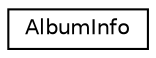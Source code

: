 digraph "类继承关系图"
{
  edge [fontname="Helvetica",fontsize="10",labelfontname="Helvetica",labelfontsize="10"];
  node [fontname="Helvetica",fontsize="10",shape=record];
  rankdir="LR";
  Node0 [label="AlbumInfo",height=0.2,width=0.4,color="black", fillcolor="white", style="filled",URL="$struct_album_info.html"];
}
